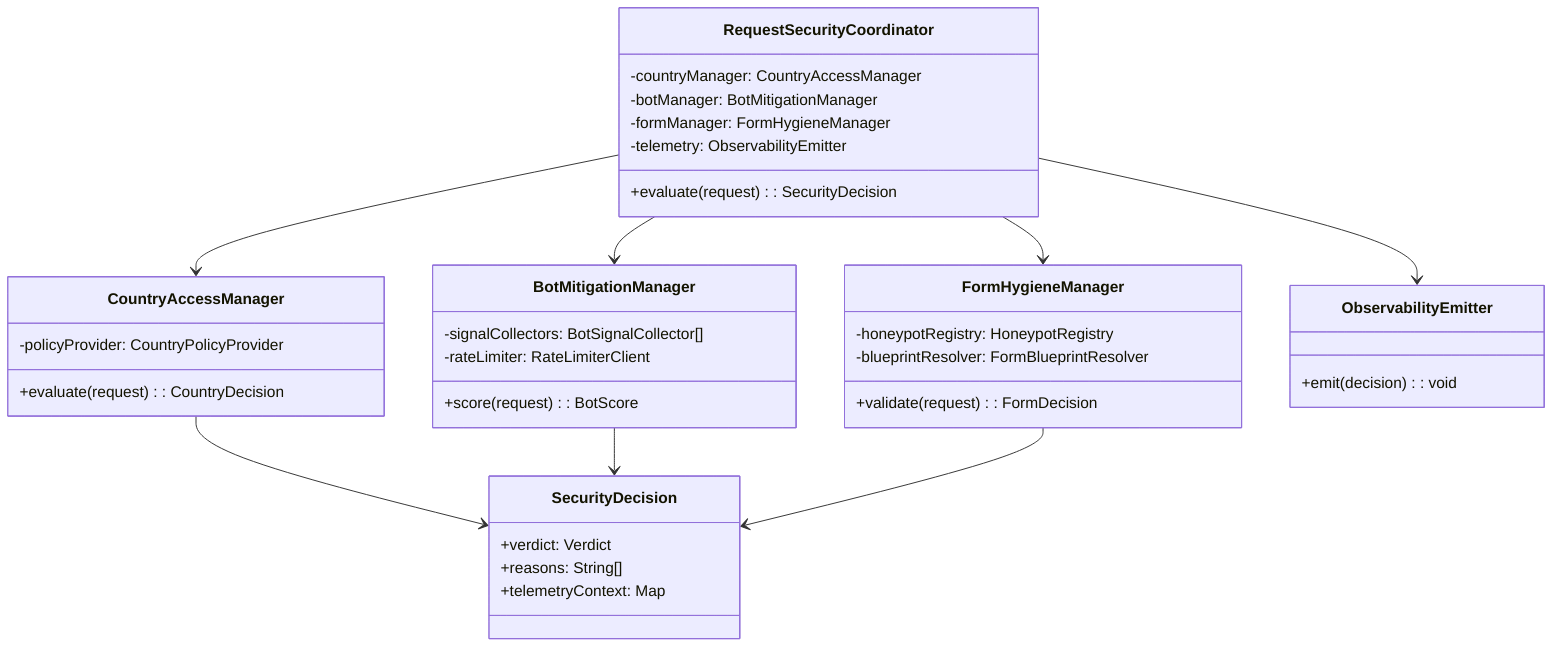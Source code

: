 classDiagram
    class RequestSecurityCoordinator {
        +evaluate(request): SecurityDecision
        -countryManager: CountryAccessManager
        -botManager: BotMitigationManager
        -formManager: FormHygieneManager
        -telemetry: ObservabilityEmitter
    }

    class CountryAccessManager {
        +evaluate(request): CountryDecision
        -policyProvider: CountryPolicyProvider
    }

    class BotMitigationManager {
        +score(request): BotScore
        -signalCollectors: BotSignalCollector[]
        -rateLimiter: RateLimiterClient
    }

    class FormHygieneManager {
        +validate(request): FormDecision
        -honeypotRegistry: HoneypotRegistry
        -blueprintResolver: FormBlueprintResolver
    }

    class SecurityDecision {
        +verdict: Verdict
        +reasons: String[]
        +telemetryContext: Map<String,String>
    }

    class ObservabilityEmitter {
        +emit(decision): void
    }

    RequestSecurityCoordinator --> CountryAccessManager
    RequestSecurityCoordinator --> BotMitigationManager
    RequestSecurityCoordinator --> FormHygieneManager
    RequestSecurityCoordinator --> ObservabilityEmitter
    CountryAccessManager --> SecurityDecision
    BotMitigationManager --> SecurityDecision
    FormHygieneManager --> SecurityDecision